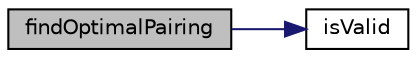 digraph "findOptimalPairing"
{
 // LATEX_PDF_SIZE
  edge [fontname="Helvetica",fontsize="10",labelfontname="Helvetica",labelfontsize="10"];
  node [fontname="Helvetica",fontsize="10",shape=record];
  rankdir="LR";
  Node1 [label="findOptimalPairing",height=0.2,width=0.4,color="black", fillcolor="grey75", style="filled", fontcolor="black",tooltip="Function to find the maximum number of pairings for the RNA sequence s."];
  Node1 -> Node2 [color="midnightblue",fontsize="10",style="solid",fontname="Helvetica"];
  Node2 [label="isValid",height=0.2,width=0.4,color="black", fillcolor="white", style="filled",URL="$utils_8cpp.html#a6f4af4845c2f7ecb1be6263ca6b42134",tooltip="Function to check if the bases at indices i and j in the sequence form a valid pairing...."];
}
